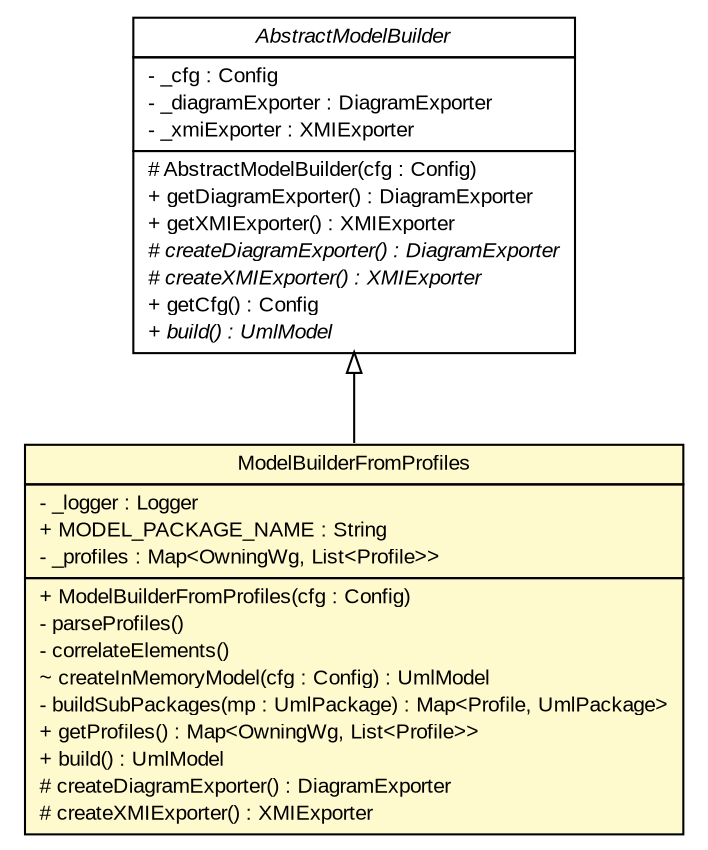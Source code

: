 #!/usr/local/bin/dot
#
# Class diagram 
# Generated by UMLGraph version R5_6_6-6-g3bdff0 (http://www.umlgraph.org/)
#

digraph G {
	edge [fontname="arial",fontsize=10,labelfontname="arial",labelfontsize=10];
	node [fontname="arial",fontsize=10,shape=plaintext];
	nodesep=0.25;
	ranksep=0.5;
	// org.tanjakostic.jcleancim.builder.AbstractModelBuilder
	c135466 [label=<<table title="org.tanjakostic.jcleancim.builder.AbstractModelBuilder" border="0" cellborder="1" cellspacing="0" cellpadding="2" port="p" href="../../../builder/AbstractModelBuilder.html">
		<tr><td><table border="0" cellspacing="0" cellpadding="1">
<tr><td align="center" balign="center"><font face="Arial Italic"> AbstractModelBuilder </font></td></tr>
		</table></td></tr>
		<tr><td><table border="0" cellspacing="0" cellpadding="1">
<tr><td align="left" balign="left"> - _cfg : Config </td></tr>
<tr><td align="left" balign="left"> - _diagramExporter : DiagramExporter </td></tr>
<tr><td align="left" balign="left"> - _xmiExporter : XMIExporter </td></tr>
		</table></td></tr>
		<tr><td><table border="0" cellspacing="0" cellpadding="1">
<tr><td align="left" balign="left"> # AbstractModelBuilder(cfg : Config) </td></tr>
<tr><td align="left" balign="left"> + getDiagramExporter() : DiagramExporter </td></tr>
<tr><td align="left" balign="left"> + getXMIExporter() : XMIExporter </td></tr>
<tr><td align="left" balign="left"><font face="Arial Italic" point-size="10.0"> # createDiagramExporter() : DiagramExporter </font></td></tr>
<tr><td align="left" balign="left"><font face="Arial Italic" point-size="10.0"> # createXMIExporter() : XMIExporter </font></td></tr>
<tr><td align="left" balign="left"> + getCfg() : Config </td></tr>
<tr><td align="left" balign="left"><font face="Arial Italic" point-size="10.0"> + build() : UmlModel </font></td></tr>
		</table></td></tr>
		</table>>, URL="../../../builder/AbstractModelBuilder.html", fontname="arial", fontcolor="black", fontsize=10.0];
	// org.tanjakostic.jcleancim.experimental.builder.xsd.ModelBuilderFromProfiles
	c135641 [label=<<table title="org.tanjakostic.jcleancim.experimental.builder.xsd.ModelBuilderFromProfiles" border="0" cellborder="1" cellspacing="0" cellpadding="2" port="p" bgcolor="lemonChiffon" href="./ModelBuilderFromProfiles.html">
		<tr><td><table border="0" cellspacing="0" cellpadding="1">
<tr><td align="center" balign="center"> ModelBuilderFromProfiles </td></tr>
		</table></td></tr>
		<tr><td><table border="0" cellspacing="0" cellpadding="1">
<tr><td align="left" balign="left"> - _logger : Logger </td></tr>
<tr><td align="left" balign="left"> + MODEL_PACKAGE_NAME : String </td></tr>
<tr><td align="left" balign="left"> - _profiles : Map&lt;OwningWg, List&lt;Profile&gt;&gt; </td></tr>
		</table></td></tr>
		<tr><td><table border="0" cellspacing="0" cellpadding="1">
<tr><td align="left" balign="left"> + ModelBuilderFromProfiles(cfg : Config) </td></tr>
<tr><td align="left" balign="left"> - parseProfiles() </td></tr>
<tr><td align="left" balign="left"> - correlateElements() </td></tr>
<tr><td align="left" balign="left"> ~ createInMemoryModel(cfg : Config) : UmlModel </td></tr>
<tr><td align="left" balign="left"> - buildSubPackages(mp : UmlPackage) : Map&lt;Profile, UmlPackage&gt; </td></tr>
<tr><td align="left" balign="left"> + getProfiles() : Map&lt;OwningWg, List&lt;Profile&gt;&gt; </td></tr>
<tr><td align="left" balign="left"> + build() : UmlModel </td></tr>
<tr><td align="left" balign="left"> # createDiagramExporter() : DiagramExporter </td></tr>
<tr><td align="left" balign="left"> # createXMIExporter() : XMIExporter </td></tr>
		</table></td></tr>
		</table>>, URL="./ModelBuilderFromProfiles.html", fontname="arial", fontcolor="black", fontsize=10.0];
	//org.tanjakostic.jcleancim.experimental.builder.xsd.ModelBuilderFromProfiles extends org.tanjakostic.jcleancim.builder.AbstractModelBuilder
	c135466:p -> c135641:p [dir=back,arrowtail=empty];
}

